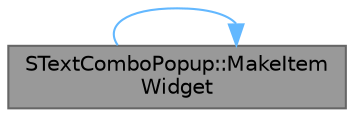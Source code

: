 digraph "STextComboPopup::MakeItemWidget"
{
 // INTERACTIVE_SVG=YES
 // LATEX_PDF_SIZE
  bgcolor="transparent";
  edge [fontname=Helvetica,fontsize=10,labelfontname=Helvetica,labelfontsize=10];
  node [fontname=Helvetica,fontsize=10,shape=box,height=0.2,width=0.4];
  rankdir="RL";
  Node1 [id="Node000001",label="STextComboPopup::MakeItem\lWidget",height=0.2,width=0.4,color="gray40", fillcolor="grey60", style="filled", fontcolor="black",tooltip="Called to create a widget for each string."];
  Node1 -> Node1 [id="edge1_Node000001_Node000001",dir="back",color="steelblue1",style="solid",tooltip=" "];
}
